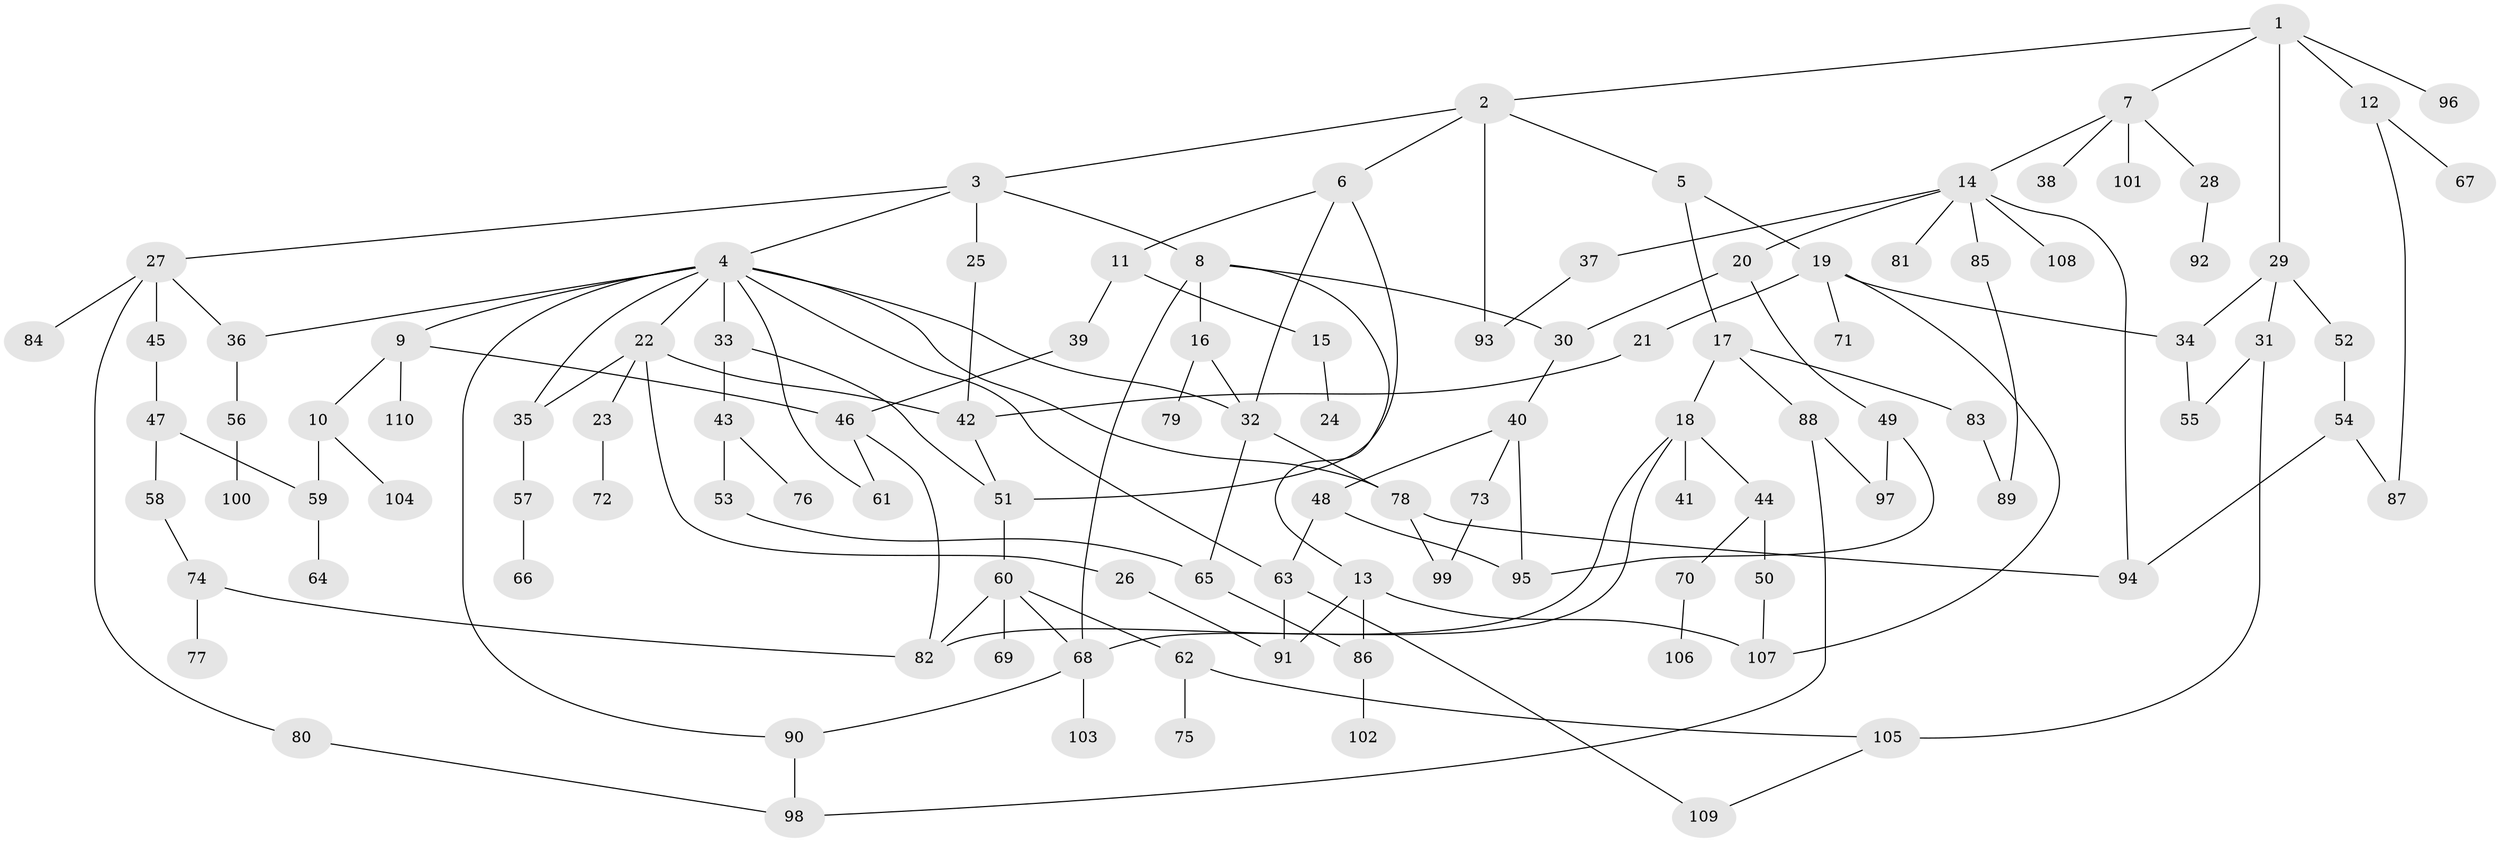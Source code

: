 // coarse degree distribution, {4: 0.12121212121212122, 1: 0.48484848484848486, 2: 0.21212121212121213, 7: 0.030303030303030304, 6: 0.12121212121212122, 15: 0.030303030303030304}
// Generated by graph-tools (version 1.1) at 2025/44/03/04/25 21:44:28]
// undirected, 110 vertices, 150 edges
graph export_dot {
graph [start="1"]
  node [color=gray90,style=filled];
  1;
  2;
  3;
  4;
  5;
  6;
  7;
  8;
  9;
  10;
  11;
  12;
  13;
  14;
  15;
  16;
  17;
  18;
  19;
  20;
  21;
  22;
  23;
  24;
  25;
  26;
  27;
  28;
  29;
  30;
  31;
  32;
  33;
  34;
  35;
  36;
  37;
  38;
  39;
  40;
  41;
  42;
  43;
  44;
  45;
  46;
  47;
  48;
  49;
  50;
  51;
  52;
  53;
  54;
  55;
  56;
  57;
  58;
  59;
  60;
  61;
  62;
  63;
  64;
  65;
  66;
  67;
  68;
  69;
  70;
  71;
  72;
  73;
  74;
  75;
  76;
  77;
  78;
  79;
  80;
  81;
  82;
  83;
  84;
  85;
  86;
  87;
  88;
  89;
  90;
  91;
  92;
  93;
  94;
  95;
  96;
  97;
  98;
  99;
  100;
  101;
  102;
  103;
  104;
  105;
  106;
  107;
  108;
  109;
  110;
  1 -- 2;
  1 -- 7;
  1 -- 12;
  1 -- 29;
  1 -- 96;
  2 -- 3;
  2 -- 5;
  2 -- 6;
  2 -- 93;
  3 -- 4;
  3 -- 8;
  3 -- 25;
  3 -- 27;
  4 -- 9;
  4 -- 22;
  4 -- 33;
  4 -- 36;
  4 -- 61;
  4 -- 78;
  4 -- 35;
  4 -- 63;
  4 -- 90;
  4 -- 32;
  5 -- 17;
  5 -- 19;
  6 -- 11;
  6 -- 51;
  6 -- 32;
  7 -- 14;
  7 -- 28;
  7 -- 38;
  7 -- 101;
  8 -- 13;
  8 -- 16;
  8 -- 30;
  8 -- 68;
  9 -- 10;
  9 -- 110;
  9 -- 46;
  10 -- 59;
  10 -- 104;
  11 -- 15;
  11 -- 39;
  12 -- 67;
  12 -- 87;
  13 -- 86;
  13 -- 91;
  13 -- 107;
  14 -- 20;
  14 -- 37;
  14 -- 81;
  14 -- 85;
  14 -- 108;
  14 -- 94;
  15 -- 24;
  16 -- 32;
  16 -- 79;
  17 -- 18;
  17 -- 83;
  17 -- 88;
  18 -- 41;
  18 -- 44;
  18 -- 82;
  18 -- 68;
  19 -- 21;
  19 -- 71;
  19 -- 107;
  19 -- 34;
  20 -- 49;
  20 -- 30;
  21 -- 42;
  22 -- 23;
  22 -- 26;
  22 -- 35;
  22 -- 42;
  23 -- 72;
  25 -- 42;
  26 -- 91;
  27 -- 45;
  27 -- 80;
  27 -- 84;
  27 -- 36;
  28 -- 92;
  29 -- 31;
  29 -- 34;
  29 -- 52;
  30 -- 40;
  31 -- 55;
  31 -- 105;
  32 -- 65;
  32 -- 78;
  33 -- 43;
  33 -- 51;
  34 -- 55;
  35 -- 57;
  36 -- 56;
  37 -- 93;
  39 -- 46;
  40 -- 48;
  40 -- 73;
  40 -- 95;
  42 -- 51;
  43 -- 53;
  43 -- 76;
  44 -- 50;
  44 -- 70;
  45 -- 47;
  46 -- 61;
  46 -- 82;
  47 -- 58;
  47 -- 59;
  48 -- 63;
  48 -- 95;
  49 -- 97;
  49 -- 95;
  50 -- 107;
  51 -- 60;
  52 -- 54;
  53 -- 65;
  54 -- 87;
  54 -- 94;
  56 -- 100;
  57 -- 66;
  58 -- 74;
  59 -- 64;
  60 -- 62;
  60 -- 68;
  60 -- 69;
  60 -- 82;
  62 -- 75;
  62 -- 105;
  63 -- 91;
  63 -- 109;
  65 -- 86;
  68 -- 90;
  68 -- 103;
  70 -- 106;
  73 -- 99;
  74 -- 77;
  74 -- 82;
  78 -- 94;
  78 -- 99;
  80 -- 98;
  83 -- 89;
  85 -- 89;
  86 -- 102;
  88 -- 97;
  88 -- 98;
  90 -- 98;
  105 -- 109;
}
